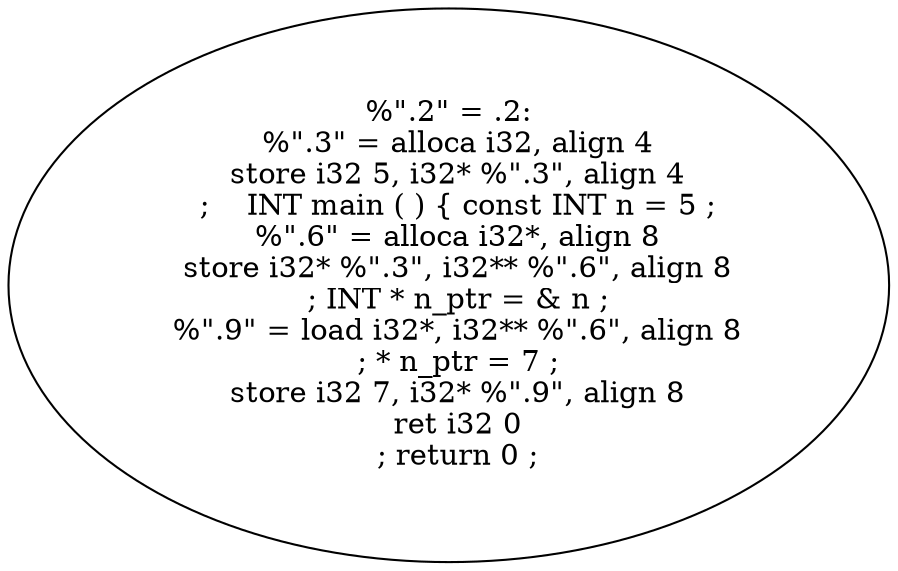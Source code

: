digraph AST {
  "128736598137856" [label="%\".2\" = .2:
  %\".3\" = alloca i32, align 4
  store i32 5, i32* %\".3\", align 4
  ;    INT main ( ) { const INT n = 5 ;
  %\".6\" = alloca i32*, align 8
  store i32* %\".3\", i32** %\".6\", align 8
  ; INT * n_ptr = & n ;
  %\".9\" = load i32*, i32** %\".6\", align 8
  ; * n_ptr = 7 ;
  store i32 7, i32* %\".9\", align 8
  ret i32 0
  ; return 0 ;"];
}
